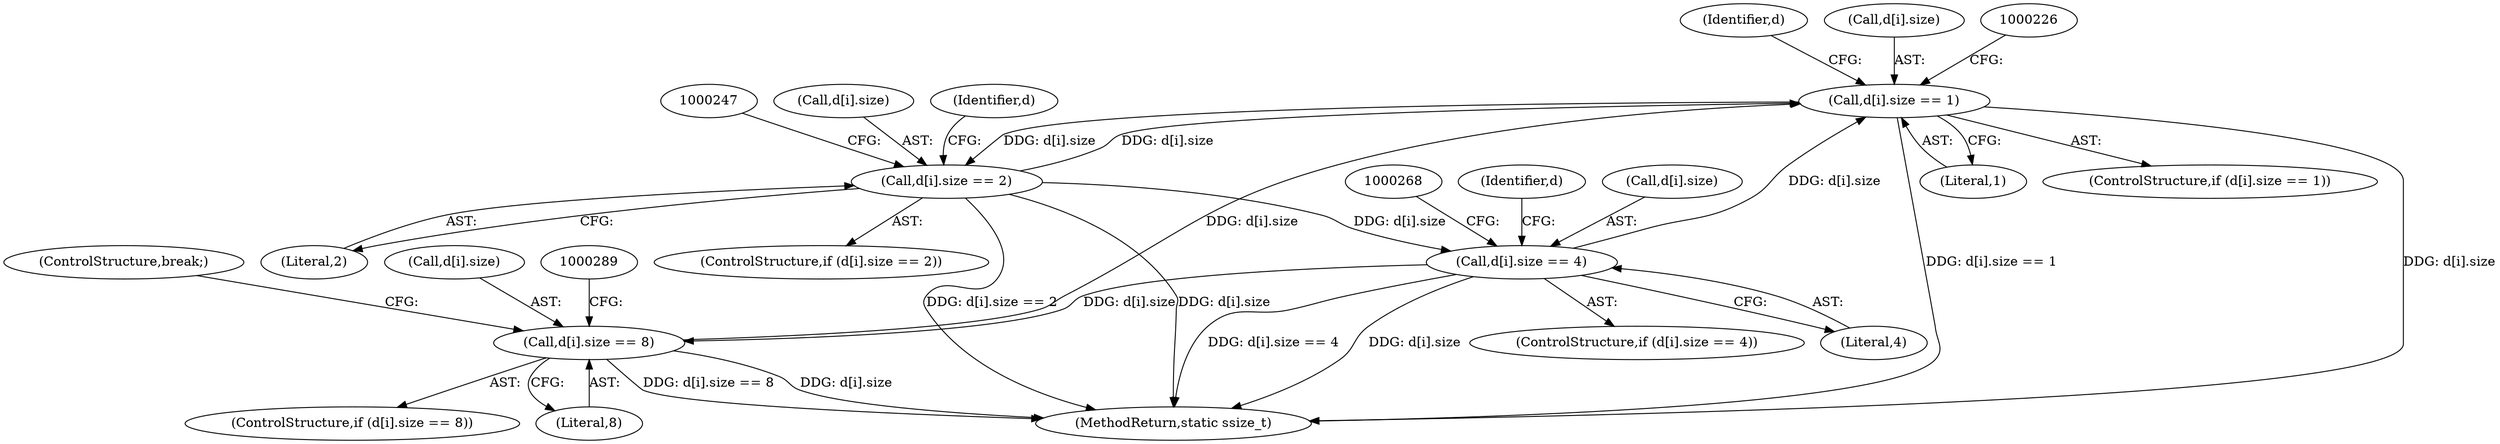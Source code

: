 digraph "0_linux_a497e47d4aec37aaf8f13509f3ef3d1f6a717d88@pointer" {
"1000216" [label="(Call,d[i].size == 1)"];
"1000258" [label="(Call,d[i].size == 4)"];
"1000237" [label="(Call,d[i].size == 2)"];
"1000216" [label="(Call,d[i].size == 1)"];
"1000279" [label="(Call,d[i].size == 8)"];
"1000285" [label="(Literal,8)"];
"1000279" [label="(Call,d[i].size == 8)"];
"1000243" [label="(Literal,2)"];
"1000278" [label="(ControlStructure,if (d[i].size == 8))"];
"1000237" [label="(Call,d[i].size == 2)"];
"1000264" [label="(Literal,4)"];
"1000298" [label="(ControlStructure,break;)"];
"1000240" [label="(Identifier,d)"];
"1000236" [label="(ControlStructure,if (d[i].size == 2))"];
"1000258" [label="(Call,d[i].size == 4)"];
"1000257" [label="(ControlStructure,if (d[i].size == 4))"];
"1000306" [label="(MethodReturn,static ssize_t)"];
"1000216" [label="(Call,d[i].size == 1)"];
"1000282" [label="(Identifier,d)"];
"1000238" [label="(Call,d[i].size)"];
"1000222" [label="(Literal,1)"];
"1000259" [label="(Call,d[i].size)"];
"1000217" [label="(Call,d[i].size)"];
"1000280" [label="(Call,d[i].size)"];
"1000261" [label="(Identifier,d)"];
"1000215" [label="(ControlStructure,if (d[i].size == 1))"];
"1000216" -> "1000215"  [label="AST: "];
"1000216" -> "1000222"  [label="CFG: "];
"1000217" -> "1000216"  [label="AST: "];
"1000222" -> "1000216"  [label="AST: "];
"1000226" -> "1000216"  [label="CFG: "];
"1000240" -> "1000216"  [label="CFG: "];
"1000216" -> "1000306"  [label="DDG: d[i].size == 1"];
"1000216" -> "1000306"  [label="DDG: d[i].size"];
"1000258" -> "1000216"  [label="DDG: d[i].size"];
"1000279" -> "1000216"  [label="DDG: d[i].size"];
"1000237" -> "1000216"  [label="DDG: d[i].size"];
"1000216" -> "1000237"  [label="DDG: d[i].size"];
"1000258" -> "1000257"  [label="AST: "];
"1000258" -> "1000264"  [label="CFG: "];
"1000259" -> "1000258"  [label="AST: "];
"1000264" -> "1000258"  [label="AST: "];
"1000268" -> "1000258"  [label="CFG: "];
"1000282" -> "1000258"  [label="CFG: "];
"1000258" -> "1000306"  [label="DDG: d[i].size == 4"];
"1000258" -> "1000306"  [label="DDG: d[i].size"];
"1000237" -> "1000258"  [label="DDG: d[i].size"];
"1000258" -> "1000279"  [label="DDG: d[i].size"];
"1000237" -> "1000236"  [label="AST: "];
"1000237" -> "1000243"  [label="CFG: "];
"1000238" -> "1000237"  [label="AST: "];
"1000243" -> "1000237"  [label="AST: "];
"1000247" -> "1000237"  [label="CFG: "];
"1000261" -> "1000237"  [label="CFG: "];
"1000237" -> "1000306"  [label="DDG: d[i].size == 2"];
"1000237" -> "1000306"  [label="DDG: d[i].size"];
"1000279" -> "1000278"  [label="AST: "];
"1000279" -> "1000285"  [label="CFG: "];
"1000280" -> "1000279"  [label="AST: "];
"1000285" -> "1000279"  [label="AST: "];
"1000289" -> "1000279"  [label="CFG: "];
"1000298" -> "1000279"  [label="CFG: "];
"1000279" -> "1000306"  [label="DDG: d[i].size"];
"1000279" -> "1000306"  [label="DDG: d[i].size == 8"];
}
